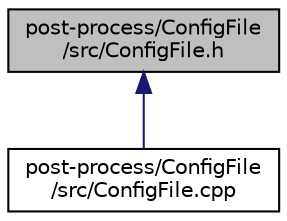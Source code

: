 digraph "post-process/ConfigFile/src/ConfigFile.h"
{
 // INTERACTIVE_SVG=YES
 // LATEX_PDF_SIZE
  edge [fontname="Helvetica",fontsize="10",labelfontname="Helvetica",labelfontsize="10"];
  node [fontname="Helvetica",fontsize="10",shape=record];
  Node1 [label="post-process/ConfigFile\l/src/ConfigFile.h",height=0.2,width=0.4,color="black", fillcolor="grey75", style="filled", fontcolor="black",tooltip=" "];
  Node1 -> Node2 [dir="back",color="midnightblue",fontsize="10",style="solid",fontname="Helvetica"];
  Node2 [label="post-process/ConfigFile\l/src/ConfigFile.cpp",height=0.2,width=0.4,color="black", fillcolor="white", style="filled",URL="$da/d84/post-process_2_config_file_2src_2_config_file_8cpp.html",tooltip=" "];
}
